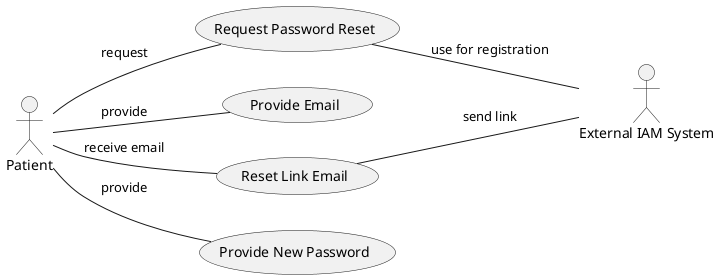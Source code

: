 "@startuml Use Case Diagram for US 5.1.2"

left to right direction

actor Patient as patient
actor "External IAM System" as IAM

usecase "Request Password Reset" as request
usecase "Provide Email" as provide_email
usecase "Reset Link Email" as reset_email
usecase "Provide New Password" as provide_password

patient -- request : request
request -- IAM : "use for registration"

patient -- provide_email : provide

patient -- reset_email : "receive email"
reset_email -- IAM : "send link"

patient -- provide_password : provide

@enduml